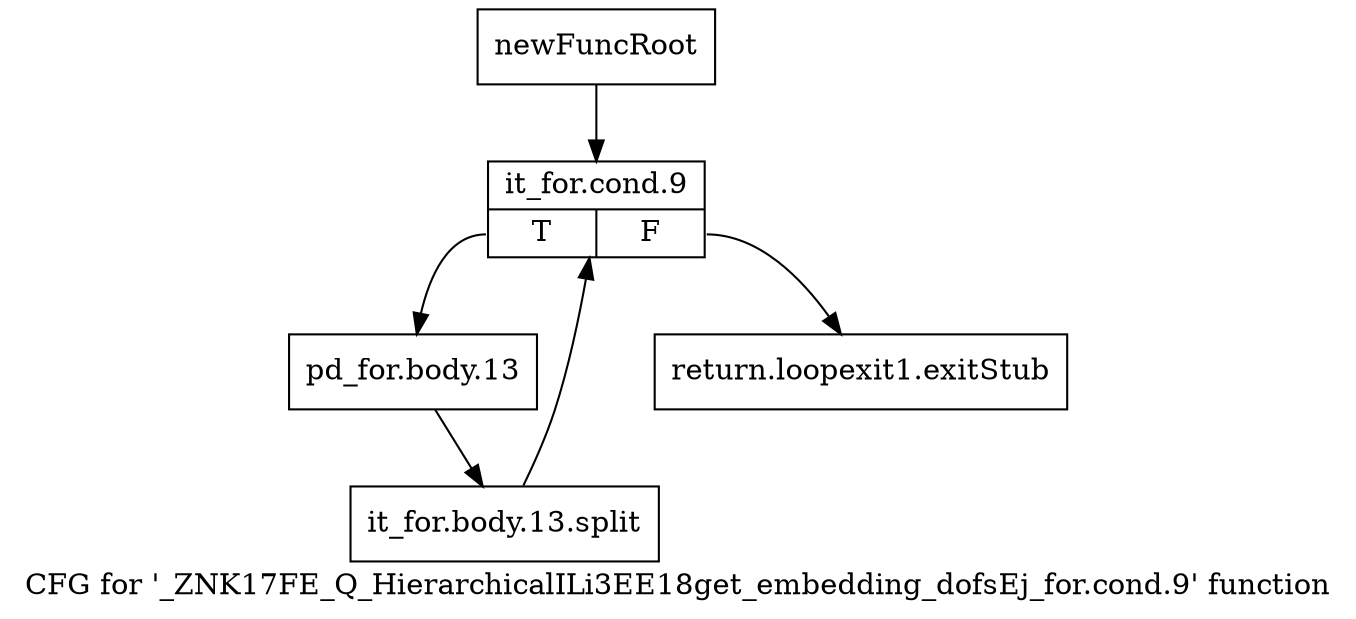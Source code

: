 digraph "CFG for '_ZNK17FE_Q_HierarchicalILi3EE18get_embedding_dofsEj_for.cond.9' function" {
	label="CFG for '_ZNK17FE_Q_HierarchicalILi3EE18get_embedding_dofsEj_for.cond.9' function";

	Node0x9122650 [shape=record,label="{newFuncRoot}"];
	Node0x9122650 -> Node0x91226f0;
	Node0x91226a0 [shape=record,label="{return.loopexit1.exitStub}"];
	Node0x91226f0 [shape=record,label="{it_for.cond.9|{<s0>T|<s1>F}}"];
	Node0x91226f0:s0 -> Node0x9122740;
	Node0x91226f0:s1 -> Node0x91226a0;
	Node0x9122740 [shape=record,label="{pd_for.body.13}"];
	Node0x9122740 -> Node0xc5f69e0;
	Node0xc5f69e0 [shape=record,label="{it_for.body.13.split}"];
	Node0xc5f69e0 -> Node0x91226f0;
}
